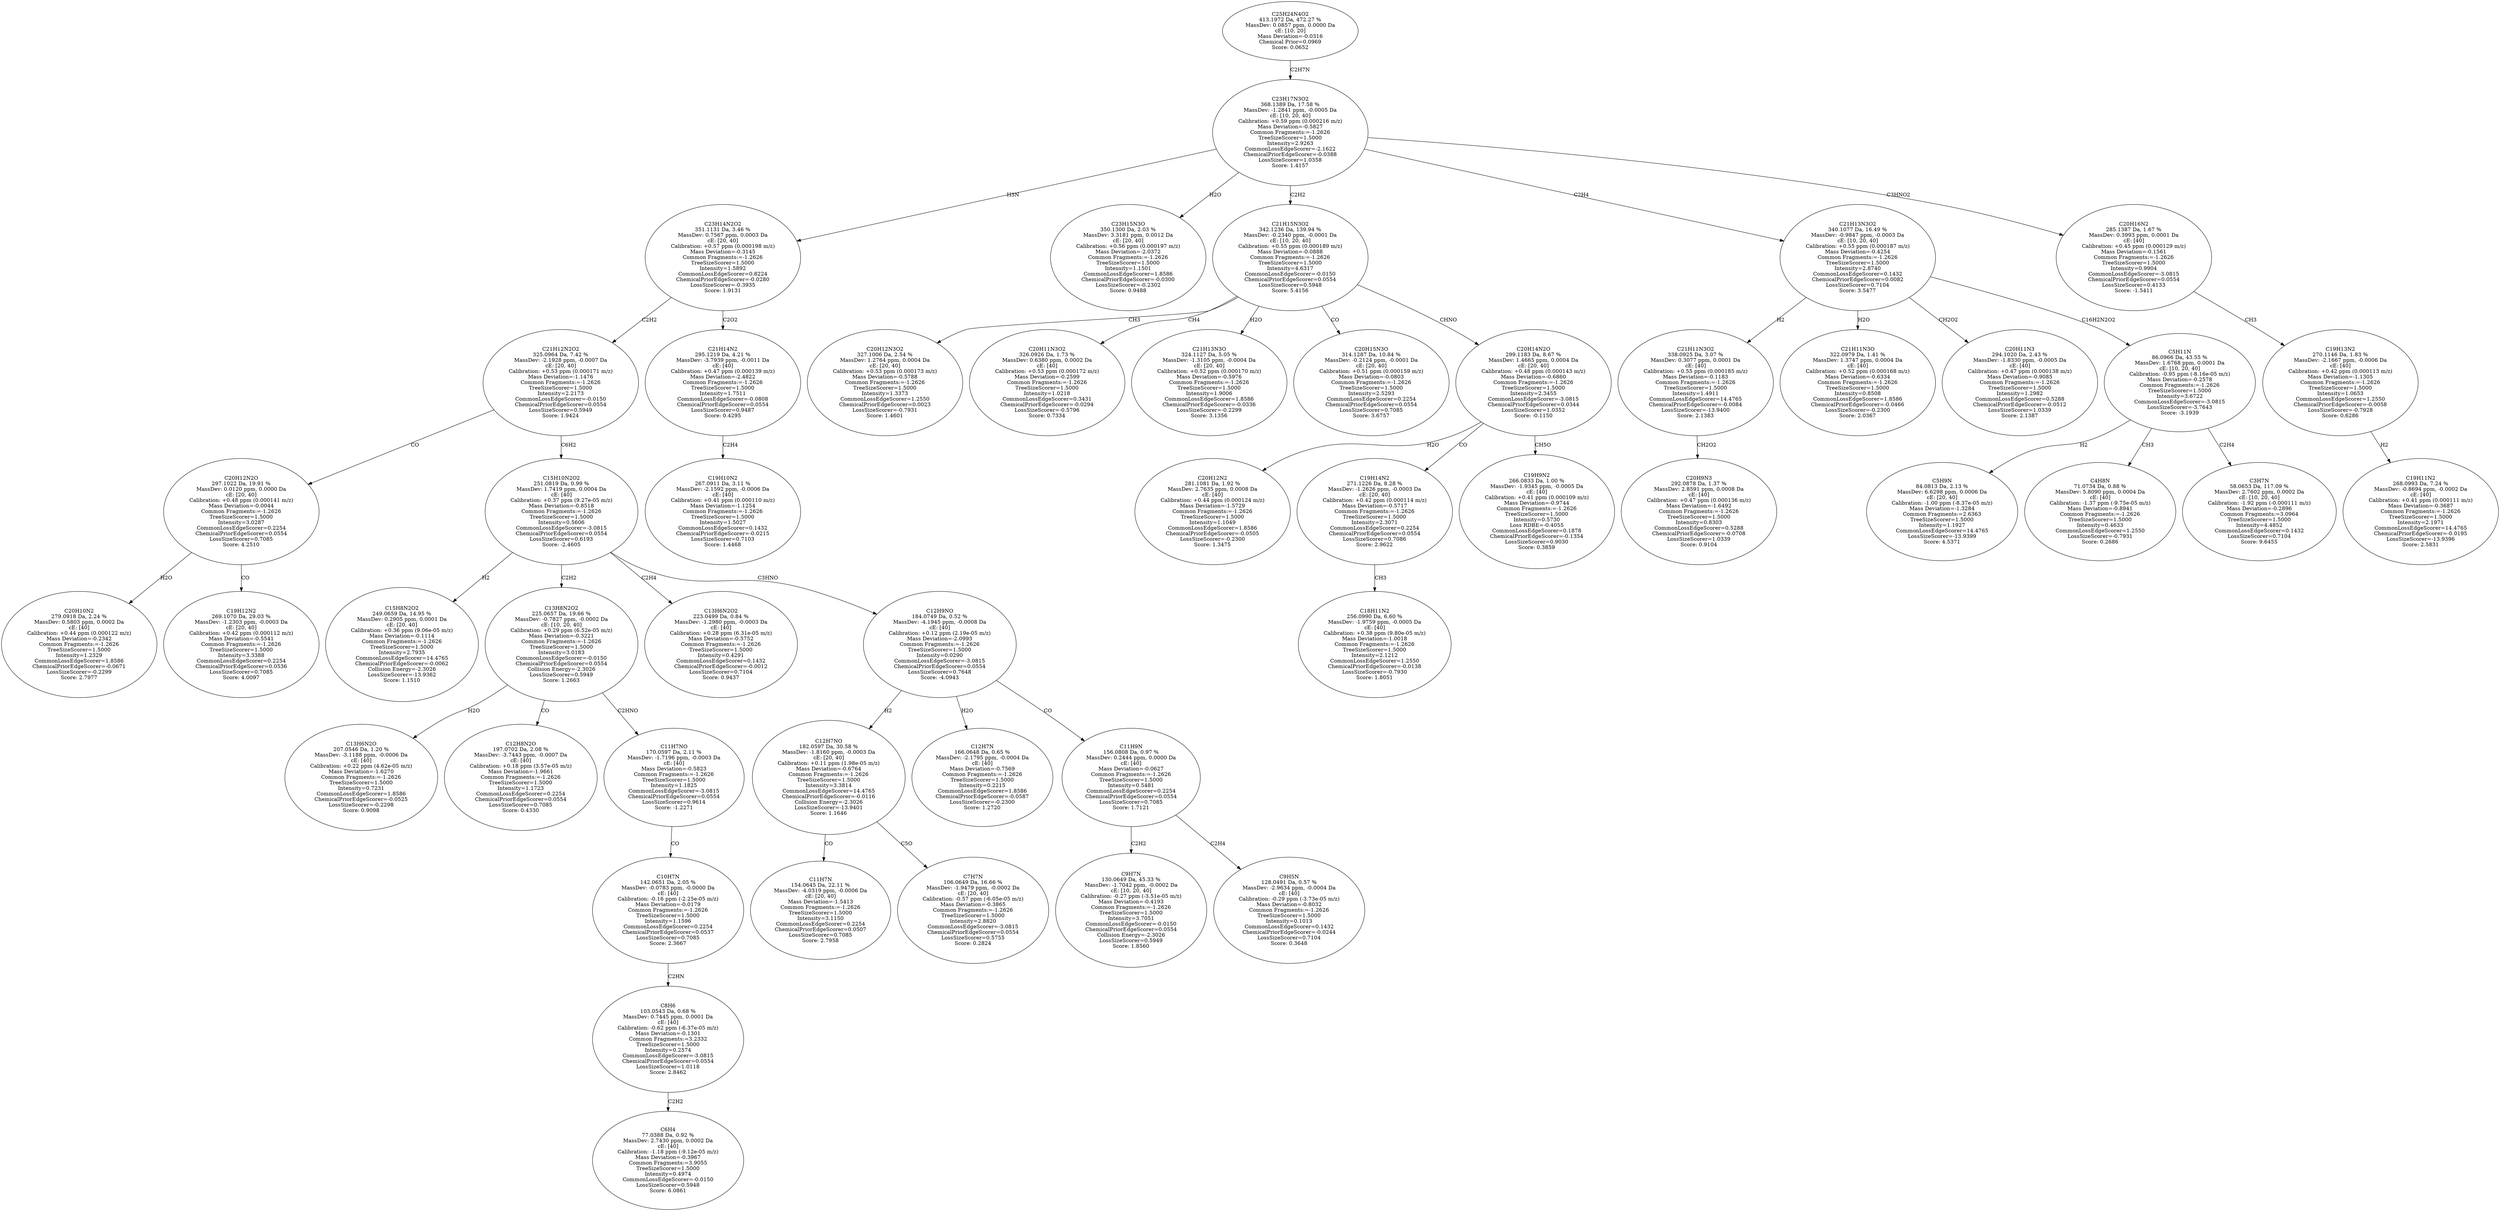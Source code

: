 strict digraph {
v1 [label="C20H10N2\n279.0918 Da, 2.24 %\nMassDev: 0.5803 ppm, 0.0002 Da\ncE: [40]\nCalibration: +0.44 ppm (0.000122 m/z)\nMass Deviation=-0.2342\nCommon Fragments:=-1.2626\nTreeSizeScorer=1.5000\nIntensity=1.2329\nCommonLossEdgeScorer=1.8586\nChemicalPriorEdgeScorer=-0.0671\nLossSizeScorer=-0.2299\nScore: 2.7977"];
v2 [label="C19H12N2\n269.1070 Da, 29.03 %\nMassDev: -1.2303 ppm, -0.0003 Da\ncE: [20, 40]\nCalibration: +0.42 ppm (0.000112 m/z)\nMass Deviation=-0.5541\nCommon Fragments:=-1.2626\nTreeSizeScorer=1.5000\nIntensity=3.3388\nCommonLossEdgeScorer=0.2254\nChemicalPriorEdgeScorer=0.0536\nLossSizeScorer=0.7085\nScore: 4.0097"];
v3 [label="C20H12N2O\n297.1022 Da, 19.91 %\nMassDev: 0.0120 ppm, 0.0000 Da\ncE: [20, 40]\nCalibration: +0.48 ppm (0.000141 m/z)\nMass Deviation=-0.0044\nCommon Fragments:=-1.2626\nTreeSizeScorer=1.5000\nIntensity=3.0287\nCommonLossEdgeScorer=0.2254\nChemicalPriorEdgeScorer=0.0554\nLossSizeScorer=0.7085\nScore: 4.2510"];
v4 [label="C15H8N2O2\n249.0659 Da, 14.95 %\nMassDev: 0.2905 ppm, 0.0001 Da\ncE: [20, 40]\nCalibration: +0.36 ppm (9.06e-05 m/z)\nMass Deviation=-0.1114\nCommon Fragments:=-1.2626\nTreeSizeScorer=1.5000\nIntensity=2.7935\nCommonLossEdgeScorer=14.4765\nChemicalPriorEdgeScorer=-0.0062\nCollision Energy=-2.3026\nLossSizeScorer=-13.9362\nScore: 1.1510"];
v5 [label="C13H6N2O\n207.0546 Da, 1.20 %\nMassDev: -3.1188 ppm, -0.0006 Da\ncE: [40]\nCalibration: +0.22 ppm (4.62e-05 m/z)\nMass Deviation=-1.6270\nCommon Fragments:=-1.2626\nTreeSizeScorer=1.5000\nIntensity=0.7231\nCommonLossEdgeScorer=1.8586\nChemicalPriorEdgeScorer=-0.0525\nLossSizeScorer=-0.2298\nScore: 0.9098"];
v6 [label="C12H8N2O\n197.0702 Da, 2.08 %\nMassDev: -3.7443 ppm, -0.0007 Da\ncE: [40]\nCalibration: +0.18 ppm (3.57e-05 m/z)\nMass Deviation=-1.9661\nCommon Fragments:=-1.2626\nTreeSizeScorer=1.5000\nIntensity=1.1723\nCommonLossEdgeScorer=0.2254\nChemicalPriorEdgeScorer=0.0554\nLossSizeScorer=0.7085\nScore: 0.4330"];
v7 [label="C6H4\n77.0388 Da, 0.92 %\nMassDev: 2.7430 ppm, 0.0002 Da\ncE: [40]\nCalibration: -1.18 ppm (-9.12e-05 m/z)\nMass Deviation=-0.3967\nCommon Fragments:=3.9055\nTreeSizeScorer=1.5000\nIntensity=0.4974\nCommonLossEdgeScorer=-0.0150\nLossSizeScorer=0.5948\nScore: 6.0861"];
v8 [label="C8H6\n103.0543 Da, 0.68 %\nMassDev: 0.7445 ppm, 0.0001 Da\ncE: [40]\nCalibration: -0.62 ppm (-6.37e-05 m/z)\nMass Deviation=-0.1301\nCommon Fragments:=3.2332\nTreeSizeScorer=1.5000\nIntensity=0.2574\nCommonLossEdgeScorer=-3.0815\nChemicalPriorEdgeScorer=0.0554\nLossSizeScorer=1.0118\nScore: 2.8462"];
v9 [label="C10H7N\n142.0651 Da, 2.05 %\nMassDev: -0.0783 ppm, -0.0000 Da\ncE: [40]\nCalibration: -0.16 ppm (-2.25e-05 m/z)\nMass Deviation=-0.0179\nCommon Fragments:=-1.2626\nTreeSizeScorer=1.5000\nIntensity=1.1596\nCommonLossEdgeScorer=0.2254\nChemicalPriorEdgeScorer=0.0537\nLossSizeScorer=0.7085\nScore: 2.3667"];
v10 [label="C11H7NO\n170.0597 Da, 2.11 %\nMassDev: -1.7196 ppm, -0.0003 Da\ncE: [40]\nMass Deviation=-0.5823\nCommon Fragments:=-1.2626\nTreeSizeScorer=1.5000\nIntensity=1.1825\nCommonLossEdgeScorer=-3.0815\nChemicalPriorEdgeScorer=0.0554\nLossSizeScorer=0.9614\nScore: -1.2271"];
v11 [label="C13H8N2O2\n225.0657 Da, 19.66 %\nMassDev: -0.7827 ppm, -0.0002 Da\ncE: [10, 20, 40]\nCalibration: +0.29 ppm (6.52e-05 m/z)\nMass Deviation=-0.3221\nCommon Fragments:=-1.2626\nTreeSizeScorer=1.5000\nIntensity=3.0183\nCommonLossEdgeScorer=-0.0150\nChemicalPriorEdgeScorer=0.0554\nCollision Energy=-2.3026\nLossSizeScorer=0.5949\nScore: 1.2663"];
v12 [label="C13H6N2O2\n223.0499 Da, 0.84 %\nMassDev: -1.2980 ppm, -0.0003 Da\ncE: [40]\nCalibration: +0.28 ppm (6.31e-05 m/z)\nMass Deviation=-0.5752\nCommon Fragments:=-1.2626\nTreeSizeScorer=1.5000\nIntensity=0.4291\nCommonLossEdgeScorer=0.1432\nChemicalPriorEdgeScorer=-0.0012\nLossSizeScorer=0.7104\nScore: 0.9437"];
v13 [label="C11H7N\n154.0645 Da, 22.11 %\nMassDev: -4.0319 ppm, -0.0006 Da\ncE: [20, 40]\nMass Deviation=-1.5413\nCommon Fragments:=-1.2626\nTreeSizeScorer=1.5000\nIntensity=3.1150\nCommonLossEdgeScorer=0.2254\nChemicalPriorEdgeScorer=0.0507\nLossSizeScorer=0.7085\nScore: 2.7958"];
v14 [label="C7H7N\n106.0649 Da, 16.66 %\nMassDev: -1.9479 ppm, -0.0002 Da\ncE: [20, 40]\nCalibration: -0.57 ppm (-6.05e-05 m/z)\nMass Deviation=-0.3865\nCommon Fragments:=-1.2626\nTreeSizeScorer=1.5000\nIntensity=2.8820\nCommonLossEdgeScorer=-3.0815\nChemicalPriorEdgeScorer=0.0554\nLossSizeScorer=0.5755\nScore: 0.2824"];
v15 [label="C12H7NO\n182.0597 Da, 30.58 %\nMassDev: -1.8160 ppm, -0.0003 Da\ncE: [20, 40]\nCalibration: +0.11 ppm (1.98e-05 m/z)\nMass Deviation=-0.6764\nCommon Fragments:=-1.2626\nTreeSizeScorer=1.5000\nIntensity=3.3814\nCommonLossEdgeScorer=14.4765\nChemicalPriorEdgeScorer=-0.0116\nCollision Energy=-2.3026\nLossSizeScorer=-13.9401\nScore: 1.1646"];
v16 [label="C12H7N\n166.0648 Da, 0.65 %\nMassDev: -2.1795 ppm, -0.0004 Da\ncE: [40]\nMass Deviation=-0.7569\nCommon Fragments:=-1.2626\nTreeSizeScorer=1.5000\nIntensity=0.2215\nCommonLossEdgeScorer=1.8586\nChemicalPriorEdgeScorer=-0.0587\nLossSizeScorer=-0.2300\nScore: 1.2720"];
v17 [label="C9H7N\n130.0649 Da, 45.33 %\nMassDev: -1.7042 ppm, -0.0002 Da\ncE: [10, 20, 40]\nCalibration: -0.27 ppm (-3.51e-05 m/z)\nMass Deviation=-0.4193\nCommon Fragments:=-1.2626\nTreeSizeScorer=1.5000\nIntensity=3.7051\nCommonLossEdgeScorer=-0.0150\nChemicalPriorEdgeScorer=0.0554\nCollision Energy=-2.3026\nLossSizeScorer=0.5949\nScore: 1.8560"];
v18 [label="C9H5N\n128.0491 Da, 0.57 %\nMassDev: -2.9634 ppm, -0.0004 Da\ncE: [40]\nCalibration: -0.29 ppm (-3.73e-05 m/z)\nMass Deviation=-0.8032\nCommon Fragments:=-1.2626\nTreeSizeScorer=1.5000\nIntensity=0.1013\nCommonLossEdgeScorer=0.1432\nChemicalPriorEdgeScorer=-0.0244\nLossSizeScorer=0.7104\nScore: 0.3648"];
v19 [label="C11H9N\n156.0808 Da, 0.97 %\nMassDev: 0.2444 ppm, 0.0000 Da\ncE: [40]\nMass Deviation=-0.0627\nCommon Fragments:=-1.2626\nTreeSizeScorer=1.5000\nIntensity=0.5481\nCommonLossEdgeScorer=0.2254\nChemicalPriorEdgeScorer=0.0554\nLossSizeScorer=0.7085\nScore: 1.7121"];
v20 [label="C12H9NO\n184.0749 Da, 0.52 %\nMassDev: -4.1945 ppm, -0.0008 Da\ncE: [40]\nCalibration: +0.12 ppm (2.19e-05 m/z)\nMass Deviation=-2.0993\nCommon Fragments:=-1.2626\nTreeSizeScorer=1.5000\nIntensity=0.0290\nCommonLossEdgeScorer=-3.0815\nChemicalPriorEdgeScorer=0.0554\nLossSizeScorer=0.7648\nScore: -4.0943"];
v21 [label="C15H10N2O2\n251.0819 Da, 0.99 %\nMassDev: 1.7419 ppm, 0.0004 Da\ncE: [40]\nCalibration: +0.37 ppm (9.27e-05 m/z)\nMass Deviation=-0.8518\nCommon Fragments:=-1.2626\nTreeSizeScorer=1.5000\nIntensity=0.5606\nCommonLossEdgeScorer=-3.0815\nChemicalPriorEdgeScorer=0.0554\nLossSizeScorer=0.6193\nScore: -2.4605"];
v22 [label="C21H12N2O2\n325.0964 Da, 7.42 %\nMassDev: -2.1928 ppm, -0.0007 Da\ncE: [20, 40]\nCalibration: +0.53 ppm (0.000171 m/z)\nMass Deviation=-1.1476\nCommon Fragments:=-1.2626\nTreeSizeScorer=1.5000\nIntensity=2.2173\nCommonLossEdgeScorer=-0.0150\nChemicalPriorEdgeScorer=0.0554\nLossSizeScorer=0.5949\nScore: 1.9424"];
v23 [label="C19H10N2\n267.0911 Da, 3.11 %\nMassDev: -2.1592 ppm, -0.0006 Da\ncE: [40]\nCalibration: +0.41 ppm (0.000110 m/z)\nMass Deviation=-1.1254\nCommon Fragments:=-1.2626\nTreeSizeScorer=1.5000\nIntensity=1.5027\nCommonLossEdgeScorer=0.1432\nChemicalPriorEdgeScorer=-0.0215\nLossSizeScorer=0.7103\nScore: 1.4468"];
v24 [label="C21H14N2\n295.1219 Da, 4.21 %\nMassDev: -3.7939 ppm, -0.0011 Da\ncE: [40]\nCalibration: +0.47 ppm (0.000139 m/z)\nMass Deviation=-2.4822\nCommon Fragments:=-1.2626\nTreeSizeScorer=1.5000\nIntensity=1.7511\nCommonLossEdgeScorer=-0.0808\nChemicalPriorEdgeScorer=0.0554\nLossSizeScorer=0.9487\nScore: 0.4295"];
v25 [label="C23H14N2O2\n351.1131 Da, 3.46 %\nMassDev: 0.7567 ppm, 0.0003 Da\ncE: [20, 40]\nCalibration: +0.57 ppm (0.000198 m/z)\nMass Deviation=-0.3145\nCommon Fragments:=-1.2626\nTreeSizeScorer=1.5000\nIntensity=1.5892\nCommonLossEdgeScorer=0.8224\nChemicalPriorEdgeScorer=-0.0280\nLossSizeScorer=-0.3935\nScore: 1.9131"];
v26 [label="C23H15N3O\n350.1300 Da, 2.03 %\nMassDev: 3.3181 ppm, 0.0012 Da\ncE: [20, 40]\nCalibration: +0.56 ppm (0.000197 m/z)\nMass Deviation=-2.0372\nCommon Fragments:=-1.2626\nTreeSizeScorer=1.5000\nIntensity=1.1501\nCommonLossEdgeScorer=1.8586\nChemicalPriorEdgeScorer=-0.0300\nLossSizeScorer=-0.2302\nScore: 0.9488"];
v27 [label="C20H12N3O2\n327.1006 Da, 2.54 %\nMassDev: 1.2764 ppm, 0.0004 Da\ncE: [20, 40]\nCalibration: +0.53 ppm (0.000173 m/z)\nMass Deviation=-0.5788\nCommon Fragments:=-1.2626\nTreeSizeScorer=1.5000\nIntensity=1.3373\nCommonLossEdgeScorer=1.2550\nChemicalPriorEdgeScorer=0.0023\nLossSizeScorer=-0.7931\nScore: 1.4601"];
v28 [label="C20H11N3O2\n326.0926 Da, 1.73 %\nMassDev: 0.6380 ppm, 0.0002 Da\ncE: [40]\nCalibration: +0.53 ppm (0.000172 m/z)\nMass Deviation=-0.2599\nCommon Fragments:=-1.2626\nTreeSizeScorer=1.5000\nIntensity=1.0218\nCommonLossEdgeScorer=0.3431\nChemicalPriorEdgeScorer=-0.0294\nLossSizeScorer=-0.5796\nScore: 0.7334"];
v29 [label="C21H13N3O\n324.1127 Da, 5.05 %\nMassDev: -1.3105 ppm, -0.0004 Da\ncE: [20, 40]\nCalibration: +0.52 ppm (0.000170 m/z)\nMass Deviation=-0.5976\nCommon Fragments:=-1.2626\nTreeSizeScorer=1.5000\nIntensity=1.9006\nCommonLossEdgeScorer=1.8586\nChemicalPriorEdgeScorer=-0.0336\nLossSizeScorer=-0.2299\nScore: 3.1356"];
v30 [label="C20H15N3O\n314.1287 Da, 10.84 %\nMassDev: -0.2124 ppm, -0.0001 Da\ncE: [20, 40]\nCalibration: +0.51 ppm (0.000159 m/z)\nMass Deviation=-0.0803\nCommon Fragments:=-1.2626\nTreeSizeScorer=1.5000\nIntensity=2.5293\nCommonLossEdgeScorer=0.2254\nChemicalPriorEdgeScorer=0.0554\nLossSizeScorer=0.7085\nScore: 3.6757"];
v31 [label="C20H12N2\n281.1081 Da, 1.92 %\nMassDev: 2.7635 ppm, 0.0008 Da\ncE: [40]\nCalibration: +0.44 ppm (0.000124 m/z)\nMass Deviation=-1.5729\nCommon Fragments:=-1.2626\nTreeSizeScorer=1.5000\nIntensity=1.1049\nCommonLossEdgeScorer=1.8586\nChemicalPriorEdgeScorer=-0.0505\nLossSizeScorer=-0.2300\nScore: 1.3475"];
v32 [label="C18H11N2\n256.0990 Da, 6.60 %\nMassDev: -1.9759 ppm, -0.0005 Da\ncE: [40]\nCalibration: +0.38 ppm (9.80e-05 m/z)\nMass Deviation=-1.0018\nCommon Fragments:=-1.2626\nTreeSizeScorer=1.5000\nIntensity=2.1212\nCommonLossEdgeScorer=1.2550\nChemicalPriorEdgeScorer=-0.0138\nLossSizeScorer=-0.7930\nScore: 1.8051"];
v33 [label="C19H14N2\n271.1226 Da, 8.28 %\nMassDev: -1.2626 ppm, -0.0003 Da\ncE: [20, 40]\nCalibration: +0.42 ppm (0.000114 m/z)\nMass Deviation=-0.5717\nCommon Fragments:=-1.2626\nTreeSizeScorer=1.5000\nIntensity=2.3071\nCommonLossEdgeScorer=0.2254\nChemicalPriorEdgeScorer=0.0554\nLossSizeScorer=0.7086\nScore: 2.9622"];
v34 [label="C19H9N2\n266.0833 Da, 1.00 %\nMassDev: -1.9345 ppm, -0.0005 Da\ncE: [40]\nCalibration: +0.41 ppm (0.000109 m/z)\nMass Deviation=-0.9744\nCommon Fragments:=-1.2626\nTreeSizeScorer=1.5000\nIntensity=0.5730\nLoss RDBE=-0.4055\nCommonLossEdgeScorer=0.1878\nChemicalPriorEdgeScorer=-0.1354\nLossSizeScorer=0.9030\nScore: 0.3859"];
v35 [label="C20H14N2O\n299.1183 Da, 8.67 %\nMassDev: 1.4665 ppm, 0.0004 Da\ncE: [20, 40]\nCalibration: +0.48 ppm (0.000143 m/z)\nMass Deviation=-0.6860\nCommon Fragments:=-1.2626\nTreeSizeScorer=1.5000\nIntensity=2.3455\nCommonLossEdgeScorer=-3.0815\nChemicalPriorEdgeScorer=0.0344\nLossSizeScorer=1.0352\nScore: -0.1150"];
v36 [label="C21H15N3O2\n342.1236 Da, 139.94 %\nMassDev: -0.2340 ppm, -0.0001 Da\ncE: [10, 20, 40]\nCalibration: +0.55 ppm (0.000189 m/z)\nMass Deviation=-0.0888\nCommon Fragments:=-1.2626\nTreeSizeScorer=1.5000\nIntensity=4.6317\nCommonLossEdgeScorer=-0.0150\nChemicalPriorEdgeScorer=0.0554\nLossSizeScorer=0.5948\nScore: 5.4156"];
v37 [label="C20H9N3\n292.0878 Da, 1.37 %\nMassDev: 2.8591 ppm, 0.0008 Da\ncE: [40]\nCalibration: +0.47 ppm (0.000136 m/z)\nMass Deviation=-1.6492\nCommon Fragments:=-1.2626\nTreeSizeScorer=1.5000\nIntensity=0.8303\nCommonLossEdgeScorer=0.5288\nChemicalPriorEdgeScorer=-0.0708\nLossSizeScorer=1.0339\nScore: 0.9104"];
v38 [label="C21H11N3O2\n338.0925 Da, 3.07 %\nMassDev: 0.3077 ppm, 0.0001 Da\ncE: [40]\nCalibration: +0.55 ppm (0.000185 m/z)\nMass Deviation=-0.1183\nCommon Fragments:=-1.2626\nTreeSizeScorer=1.5000\nIntensity=1.4911\nCommonLossEdgeScorer=14.4765\nChemicalPriorEdgeScorer=-0.0084\nLossSizeScorer=-13.9400\nScore: 2.1383"];
v39 [label="C21H11N3O\n322.0979 Da, 1.41 %\nMassDev: 1.3747 ppm, 0.0004 Da\ncE: [40]\nCalibration: +0.52 ppm (0.000168 m/z)\nMass Deviation=-0.6334\nCommon Fragments:=-1.2626\nTreeSizeScorer=1.5000\nIntensity=0.8508\nCommonLossEdgeScorer=1.8586\nChemicalPriorEdgeScorer=-0.0466\nLossSizeScorer=-0.2300\nScore: 2.0367"];
v40 [label="C20H11N3\n294.1020 Da, 2.43 %\nMassDev: -1.8330 ppm, -0.0005 Da\ncE: [40]\nCalibration: +0.47 ppm (0.000138 m/z)\nMass Deviation=-0.9085\nCommon Fragments:=-1.2626\nTreeSizeScorer=1.5000\nIntensity=1.2982\nCommonLossEdgeScorer=0.5288\nChemicalPriorEdgeScorer=-0.0512\nLossSizeScorer=1.0339\nScore: 2.1387"];
v41 [label="C5H9N\n84.0813 Da, 2.13 %\nMassDev: 6.6298 ppm, 0.0006 Da\ncE: [20, 40]\nCalibration: -1.00 ppm (-8.37e-05 m/z)\nMass Deviation=-1.3284\nCommon Fragments:=2.6363\nTreeSizeScorer=1.5000\nIntensity=1.1927\nCommonLossEdgeScorer=14.4765\nLossSizeScorer=-13.9399\nScore: 4.5371"];
v42 [label="C4H8N\n71.0734 Da, 0.88 %\nMassDev: 5.8090 ppm, 0.0004 Da\ncE: [40]\nCalibration: -1.37 ppm (-9.75e-05 m/z)\nMass Deviation=-0.8941\nCommon Fragments:=-1.2626\nTreeSizeScorer=1.5000\nIntensity=0.4633\nCommonLossEdgeScorer=1.2550\nLossSizeScorer=-0.7931\nScore: 0.2686"];
v43 [label="C3H7N\n58.0653 Da, 117.09 %\nMassDev: 2.7602 ppm, 0.0002 Da\ncE: [10, 20, 40]\nCalibration: -1.92 ppm (-0.000111 m/z)\nMass Deviation=-0.2896\nCommon Fragments:=3.0964\nTreeSizeScorer=1.5000\nIntensity=4.4852\nCommonLossEdgeScorer=0.1432\nLossSizeScorer=0.7104\nScore: 9.6455"];
v44 [label="C5H11N\n86.0966 Da, 43.55 %\nMassDev: 1.6768 ppm, 0.0001 Da\ncE: [10, 20, 40]\nCalibration: -0.95 ppm (-8.16e-05 m/z)\nMass Deviation=-0.2578\nCommon Fragments:=-1.2626\nTreeSizeScorer=1.5000\nIntensity=3.6722\nCommonLossEdgeScorer=-3.0815\nLossSizeScorer=-3.7643\nScore: -3.1939"];
v45 [label="C21H13N3O2\n340.1077 Da, 16.49 %\nMassDev: -0.9847 ppm, -0.0003 Da\ncE: [10, 20, 40]\nCalibration: +0.55 ppm (0.000187 m/z)\nMass Deviation=-0.4254\nCommon Fragments:=-1.2626\nTreeSizeScorer=1.5000\nIntensity=2.8740\nCommonLossEdgeScorer=0.1432\nChemicalPriorEdgeScorer=0.0082\nLossSizeScorer=0.7104\nScore: 3.5477"];
v46 [label="C19H11N2\n268.0993 Da, 7.24 %\nMassDev: -0.8694 ppm, -0.0002 Da\ncE: [40]\nCalibration: +0.41 ppm (0.000111 m/z)\nMass Deviation=-0.3687\nCommon Fragments:=-1.2626\nTreeSizeScorer=1.5000\nIntensity=2.1971\nCommonLossEdgeScorer=14.4765\nChemicalPriorEdgeScorer=-0.0195\nLossSizeScorer=-13.9396\nScore: 2.5831"];
v47 [label="C19H13N2\n270.1146 Da, 1.83 %\nMassDev: -2.1667 ppm, -0.0006 Da\ncE: [40]\nCalibration: +0.42 ppm (0.000113 m/z)\nMass Deviation=-1.1305\nCommon Fragments:=-1.2626\nTreeSizeScorer=1.5000\nIntensity=1.0653\nCommonLossEdgeScorer=1.2550\nChemicalPriorEdgeScorer=-0.0058\nLossSizeScorer=-0.7928\nScore: 0.6286"];
v48 [label="C20H16N2\n285.1387 Da, 1.67 %\nMassDev: 0.3993 ppm, 0.0001 Da\ncE: [40]\nCalibration: +0.45 ppm (0.000129 m/z)\nMass Deviation=-0.1561\nCommon Fragments:=-1.2626\nTreeSizeScorer=1.5000\nIntensity=0.9904\nCommonLossEdgeScorer=-3.0815\nChemicalPriorEdgeScorer=0.0554\nLossSizeScorer=0.4133\nScore: -1.5411"];
v49 [label="C23H17N3O2\n368.1389 Da, 17.58 %\nMassDev: -1.2841 ppm, -0.0005 Da\ncE: [10, 20, 40]\nCalibration: +0.59 ppm (0.000216 m/z)\nMass Deviation=-0.5827\nCommon Fragments:=-1.2626\nTreeSizeScorer=1.5000\nIntensity=2.9263\nCommonLossEdgeScorer=-2.1622\nChemicalPriorEdgeScorer=-0.0388\nLossSizeScorer=1.0358\nScore: 1.4157"];
v50 [label="C25H24N4O2\n413.1972 Da, 472.27 %\nMassDev: 0.0857 ppm, 0.0000 Da\ncE: [10, 20]\nMass Deviation=-0.0316\nChemical Prior=0.0969\nScore: 0.0652"];
v3 -> v1 [label="H2O"];
v3 -> v2 [label="CO"];
v22 -> v3 [label="CO"];
v21 -> v4 [label="H2"];
v11 -> v5 [label="H2O"];
v11 -> v6 [label="CO"];
v8 -> v7 [label="C2H2"];
v9 -> v8 [label="C2HN"];
v10 -> v9 [label="CO"];
v11 -> v10 [label="C2HNO"];
v21 -> v11 [label="C2H2"];
v21 -> v12 [label="C2H4"];
v15 -> v13 [label="CO"];
v15 -> v14 [label="C5O"];
v20 -> v15 [label="H2"];
v20 -> v16 [label="H2O"];
v19 -> v17 [label="C2H2"];
v19 -> v18 [label="C2H4"];
v20 -> v19 [label="CO"];
v21 -> v20 [label="C3HNO"];
v22 -> v21 [label="C6H2"];
v25 -> v22 [label="C2H2"];
v24 -> v23 [label="C2H4"];
v25 -> v24 [label="C2O2"];
v49 -> v25 [label="H3N"];
v49 -> v26 [label="H2O"];
v36 -> v27 [label="CH3"];
v36 -> v28 [label="CH4"];
v36 -> v29 [label="H2O"];
v36 -> v30 [label="CO"];
v35 -> v31 [label="H2O"];
v33 -> v32 [label="CH3"];
v35 -> v33 [label="CO"];
v35 -> v34 [label="CH5O"];
v36 -> v35 [label="CHNO"];
v49 -> v36 [label="C2H2"];
v38 -> v37 [label="CH2O2"];
v45 -> v38 [label="H2"];
v45 -> v39 [label="H2O"];
v45 -> v40 [label="CH2O2"];
v44 -> v41 [label="H2"];
v44 -> v42 [label="CH3"];
v44 -> v43 [label="C2H4"];
v45 -> v44 [label="C16H2N2O2"];
v49 -> v45 [label="C2H4"];
v47 -> v46 [label="H2"];
v48 -> v47 [label="CH3"];
v49 -> v48 [label="C3HNO2"];
v50 -> v49 [label="C2H7N"];
}